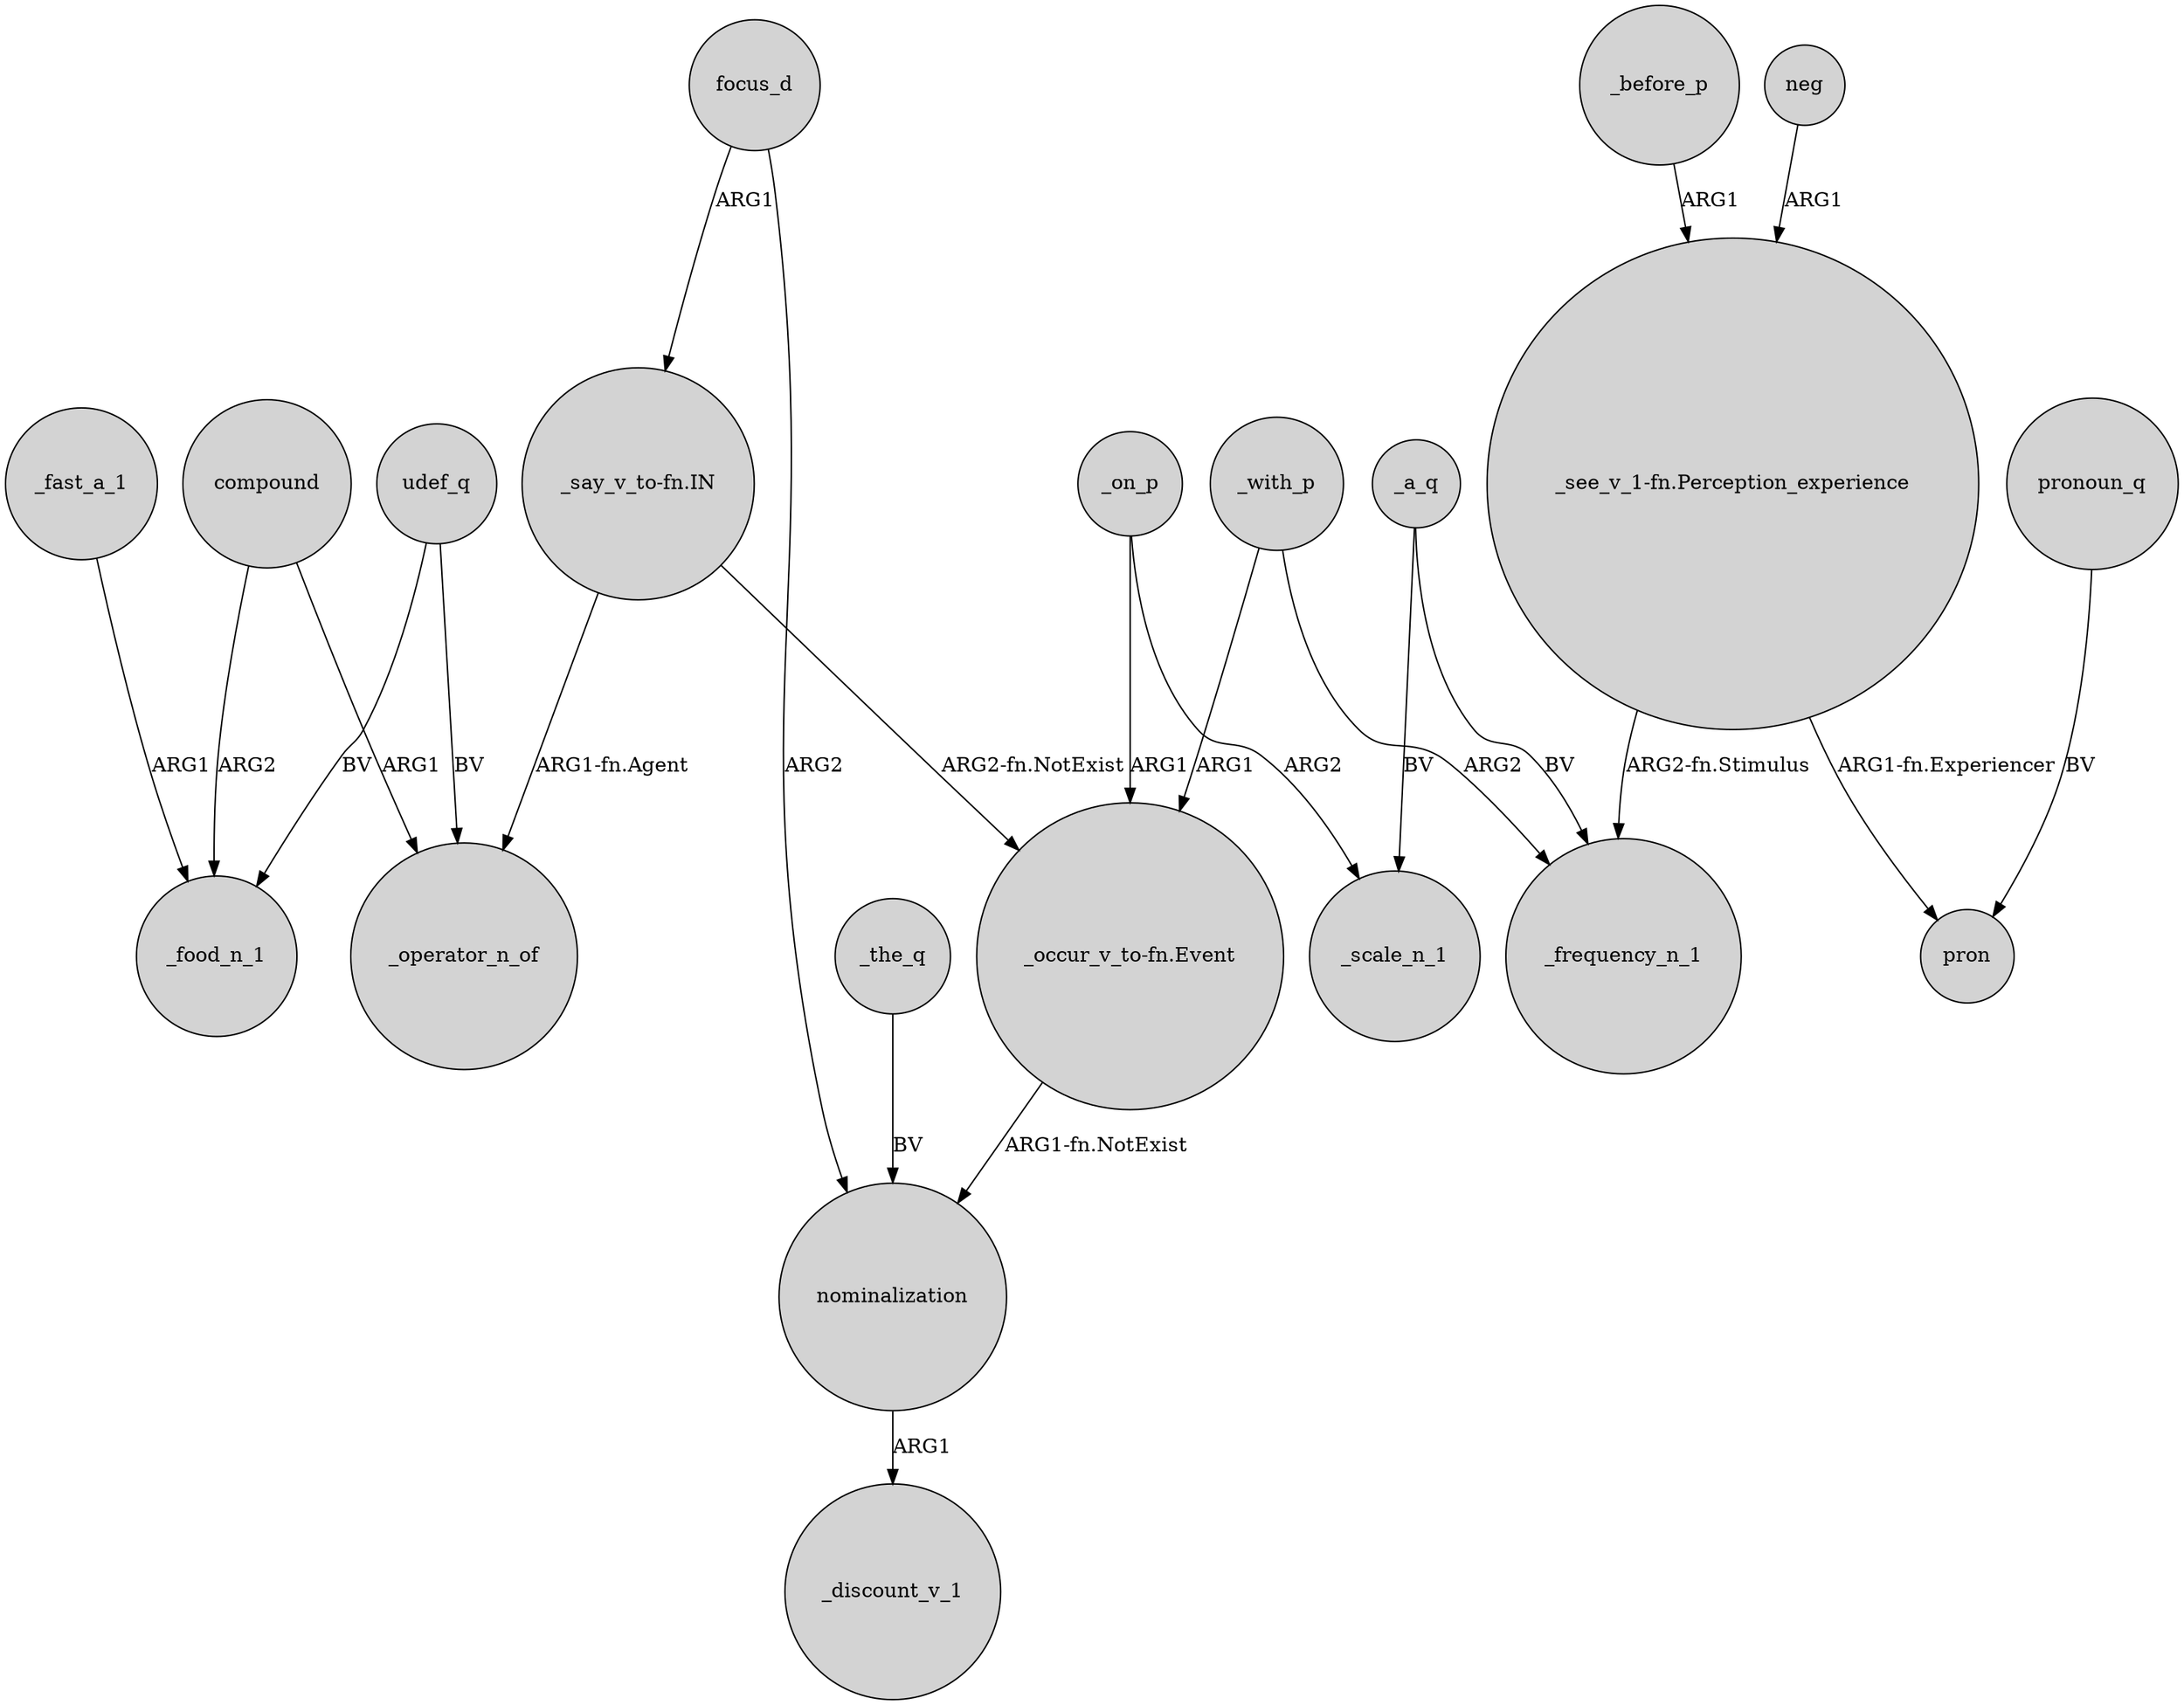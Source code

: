 digraph {
	node [shape=circle style=filled]
	compound -> _food_n_1 [label=ARG2]
	"_see_v_1-fn.Perception_experience" -> pron [label="ARG1-fn.Experiencer"]
	_fast_a_1 -> _food_n_1 [label=ARG1]
	"_occur_v_to-fn.Event" -> nominalization [label="ARG1-fn.NotExist"]
	_before_p -> "_see_v_1-fn.Perception_experience" [label=ARG1]
	_the_q -> nominalization [label=BV]
	udef_q -> _food_n_1 [label=BV]
	focus_d -> nominalization [label=ARG2]
	_a_q -> _frequency_n_1 [label=BV]
	pronoun_q -> pron [label=BV]
	"_see_v_1-fn.Perception_experience" -> _frequency_n_1 [label="ARG2-fn.Stimulus"]
	_with_p -> "_occur_v_to-fn.Event" [label=ARG1]
	_with_p -> _frequency_n_1 [label=ARG2]
	udef_q -> _operator_n_of [label=BV]
	compound -> _operator_n_of [label=ARG1]
	neg -> "_see_v_1-fn.Perception_experience" [label=ARG1]
	_on_p -> _scale_n_1 [label=ARG2]
	_a_q -> _scale_n_1 [label=BV]
	"_say_v_to-fn.IN" -> _operator_n_of [label="ARG1-fn.Agent"]
	_on_p -> "_occur_v_to-fn.Event" [label=ARG1]
	nominalization -> _discount_v_1 [label=ARG1]
	focus_d -> "_say_v_to-fn.IN" [label=ARG1]
	"_say_v_to-fn.IN" -> "_occur_v_to-fn.Event" [label="ARG2-fn.NotExist"]
}
